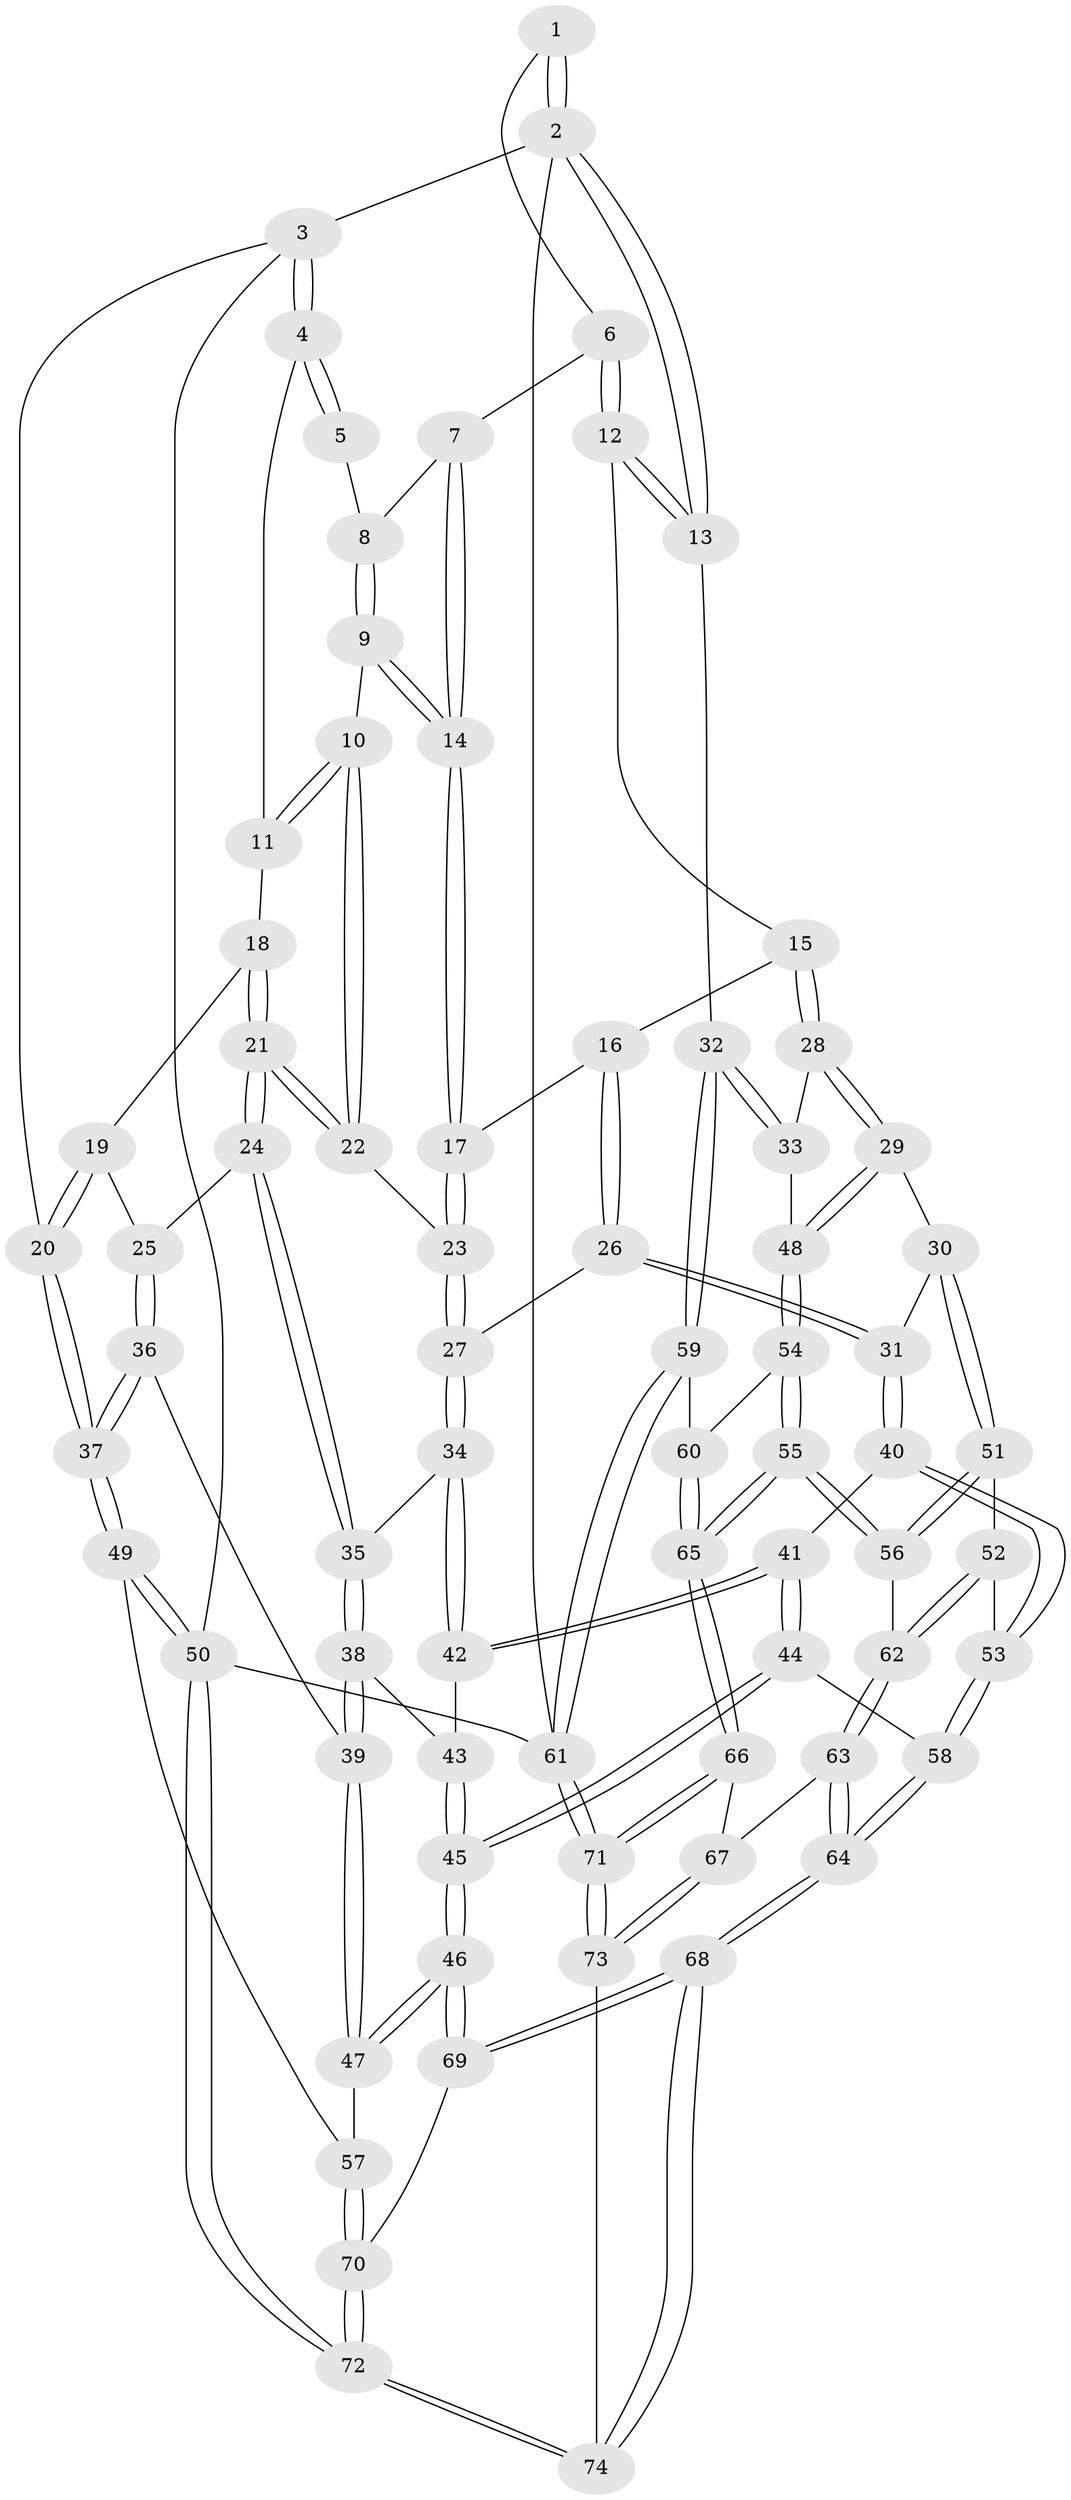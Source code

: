 // Generated by graph-tools (version 1.1) at 2025/27/03/09/25 03:27:14]
// undirected, 74 vertices, 182 edges
graph export_dot {
graph [start="1"]
  node [color=gray90,style=filled];
  1 [pos="+0.6391825371057882+0"];
  2 [pos="+1+0"];
  3 [pos="+0+0"];
  4 [pos="+0.025177095206835677+0"];
  5 [pos="+0.23350381278654878+0"];
  6 [pos="+0.6636691451367156+0.0006243172525793477"];
  7 [pos="+0.5701474343323699+0.11987930755387552"];
  8 [pos="+0.47062505049805803+0.1321181963067397"];
  9 [pos="+0.32704674323799127+0.21015752556080916"];
  10 [pos="+0.31875190319237734+0.20997067026390434"];
  11 [pos="+0.11335910367554305+0"];
  12 [pos="+0.8200330801254682+0.17506262338092599"];
  13 [pos="+1+0.21628052880923046"];
  14 [pos="+0.5452581221777338+0.30993837154269804"];
  15 [pos="+0.7111528463963755+0.34198962924661874"];
  16 [pos="+0.562547246260246+0.32533868861954546"];
  17 [pos="+0.5481025786964928+0.3162259868118206"];
  18 [pos="+0.12865801835751636+0.2517230011989193"];
  19 [pos="+0.0851667331274155+0.32511423538160245"];
  20 [pos="+0+0.36788866242640994"];
  21 [pos="+0.22627111190614005+0.39492962547153676"];
  22 [pos="+0.29153395151137196+0.32744898446291915"];
  23 [pos="+0.4287045359440689+0.40916653488744015"];
  24 [pos="+0.21725694903573073+0.4113013135099246"];
  25 [pos="+0.2065949224342599+0.410917776148882"];
  26 [pos="+0.5627925153486444+0.4840910144325699"];
  27 [pos="+0.4219843222945447+0.48267089958609666"];
  28 [pos="+0.7568736182389704+0.45139606668006016"];
  29 [pos="+0.6868881477595884+0.5515124111855862"];
  30 [pos="+0.6813014718953433+0.5564255221380068"];
  31 [pos="+0.597065024435359+0.5391355814005409"];
  32 [pos="+1+0.4303585057841919"];
  33 [pos="+0.9580892523706637+0.48771855854789603"];
  34 [pos="+0.4028664577683976+0.5165064550373903"];
  35 [pos="+0.23829637573539103+0.4777593367586386"];
  36 [pos="+0.0052795168764319025+0.4637150430529664"];
  37 [pos="+0+0.46855098194298955"];
  38 [pos="+0.21318481081905818+0.554462250640517"];
  39 [pos="+0.19532362698898098+0.5831837453825777"];
  40 [pos="+0.49251647704489615+0.612638102490304"];
  41 [pos="+0.462376292576844+0.5969031844018168"];
  42 [pos="+0.40945581226296945+0.5427603032216857"];
  43 [pos="+0.3468531297136652+0.6052016736068795"];
  44 [pos="+0.3193155796471975+0.7390503965229088"];
  45 [pos="+0.31114625316996164+0.7408174938323273"];
  46 [pos="+0.30904248240929927+0.7421598954346628"];
  47 [pos="+0.18610351339395023+0.6142663575964132"];
  48 [pos="+0.862993055939809+0.6356715356059169"];
  49 [pos="+0+0.6618597796049231"];
  50 [pos="+0+1"];
  51 [pos="+0.683148714259042+0.6462930418012977"];
  52 [pos="+0.5564091979884166+0.72095046344366"];
  53 [pos="+0.520715806903501+0.7245703884422761"];
  54 [pos="+0.8495862238876165+0.702156253305315"];
  55 [pos="+0.8092925059783654+0.761328645344647"];
  56 [pos="+0.7591422626135006+0.7409279628331884"];
  57 [pos="+0.015515733140130609+0.7006317027575225"];
  58 [pos="+0.5090578093038023+0.7408774912272832"];
  59 [pos="+1+0.6592993247191712"];
  60 [pos="+1+0.6951324366179085"];
  61 [pos="+1+1"];
  62 [pos="+0.6574893839780885+0.7962428623540221"];
  63 [pos="+0.6298932478786635+0.8716029716394723"];
  64 [pos="+0.5149677493760079+0.9547342001384274"];
  65 [pos="+0.8486607573689888+0.8580322031597893"];
  66 [pos="+0.8487273343206518+0.8596345815715156"];
  67 [pos="+0.7771913733211809+0.8900517997961088"];
  68 [pos="+0.43212363272586796+1"];
  69 [pos="+0.26819066703128297+0.866489767056519"];
  70 [pos="+0.1567385164083321+0.8483815672419412"];
  71 [pos="+1+1"];
  72 [pos="+0+1"];
  73 [pos="+0.5174527409700811+1"];
  74 [pos="+0.4344298586529113+1"];
  1 -- 2;
  1 -- 2;
  1 -- 6;
  2 -- 3;
  2 -- 13;
  2 -- 13;
  2 -- 61;
  3 -- 4;
  3 -- 4;
  3 -- 20;
  3 -- 50;
  4 -- 5;
  4 -- 5;
  4 -- 11;
  5 -- 8;
  6 -- 7;
  6 -- 12;
  6 -- 12;
  7 -- 8;
  7 -- 14;
  7 -- 14;
  8 -- 9;
  8 -- 9;
  9 -- 10;
  9 -- 14;
  9 -- 14;
  10 -- 11;
  10 -- 11;
  10 -- 22;
  10 -- 22;
  11 -- 18;
  12 -- 13;
  12 -- 13;
  12 -- 15;
  13 -- 32;
  14 -- 17;
  14 -- 17;
  15 -- 16;
  15 -- 28;
  15 -- 28;
  16 -- 17;
  16 -- 26;
  16 -- 26;
  17 -- 23;
  17 -- 23;
  18 -- 19;
  18 -- 21;
  18 -- 21;
  19 -- 20;
  19 -- 20;
  19 -- 25;
  20 -- 37;
  20 -- 37;
  21 -- 22;
  21 -- 22;
  21 -- 24;
  21 -- 24;
  22 -- 23;
  23 -- 27;
  23 -- 27;
  24 -- 25;
  24 -- 35;
  24 -- 35;
  25 -- 36;
  25 -- 36;
  26 -- 27;
  26 -- 31;
  26 -- 31;
  27 -- 34;
  27 -- 34;
  28 -- 29;
  28 -- 29;
  28 -- 33;
  29 -- 30;
  29 -- 48;
  29 -- 48;
  30 -- 31;
  30 -- 51;
  30 -- 51;
  31 -- 40;
  31 -- 40;
  32 -- 33;
  32 -- 33;
  32 -- 59;
  32 -- 59;
  33 -- 48;
  34 -- 35;
  34 -- 42;
  34 -- 42;
  35 -- 38;
  35 -- 38;
  36 -- 37;
  36 -- 37;
  36 -- 39;
  37 -- 49;
  37 -- 49;
  38 -- 39;
  38 -- 39;
  38 -- 43;
  39 -- 47;
  39 -- 47;
  40 -- 41;
  40 -- 53;
  40 -- 53;
  41 -- 42;
  41 -- 42;
  41 -- 44;
  41 -- 44;
  42 -- 43;
  43 -- 45;
  43 -- 45;
  44 -- 45;
  44 -- 45;
  44 -- 58;
  45 -- 46;
  45 -- 46;
  46 -- 47;
  46 -- 47;
  46 -- 69;
  46 -- 69;
  47 -- 57;
  48 -- 54;
  48 -- 54;
  49 -- 50;
  49 -- 50;
  49 -- 57;
  50 -- 72;
  50 -- 72;
  50 -- 61;
  51 -- 52;
  51 -- 56;
  51 -- 56;
  52 -- 53;
  52 -- 62;
  52 -- 62;
  53 -- 58;
  53 -- 58;
  54 -- 55;
  54 -- 55;
  54 -- 60;
  55 -- 56;
  55 -- 56;
  55 -- 65;
  55 -- 65;
  56 -- 62;
  57 -- 70;
  57 -- 70;
  58 -- 64;
  58 -- 64;
  59 -- 60;
  59 -- 61;
  59 -- 61;
  60 -- 65;
  60 -- 65;
  61 -- 71;
  61 -- 71;
  62 -- 63;
  62 -- 63;
  63 -- 64;
  63 -- 64;
  63 -- 67;
  64 -- 68;
  64 -- 68;
  65 -- 66;
  65 -- 66;
  66 -- 67;
  66 -- 71;
  66 -- 71;
  67 -- 73;
  67 -- 73;
  68 -- 69;
  68 -- 69;
  68 -- 74;
  68 -- 74;
  69 -- 70;
  70 -- 72;
  70 -- 72;
  71 -- 73;
  71 -- 73;
  72 -- 74;
  72 -- 74;
  73 -- 74;
}
